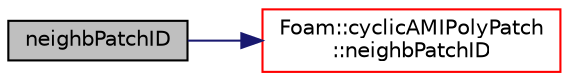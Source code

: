 digraph "neighbPatchID"
{
  bgcolor="transparent";
  edge [fontname="Helvetica",fontsize="10",labelfontname="Helvetica",labelfontsize="10"];
  node [fontname="Helvetica",fontsize="10",shape=record];
  rankdir="LR";
  Node210 [label="neighbPatchID",height=0.2,width=0.4,color="black", fillcolor="grey75", style="filled", fontcolor="black"];
  Node210 -> Node211 [color="midnightblue",fontsize="10",style="solid",fontname="Helvetica"];
  Node211 [label="Foam::cyclicAMIPolyPatch\l::neighbPatchID",height=0.2,width=0.4,color="red",URL="$a26077.html#afc2149e80f0785ace675c205b80eb6bc",tooltip="Neighbour patch ID. "];
}
